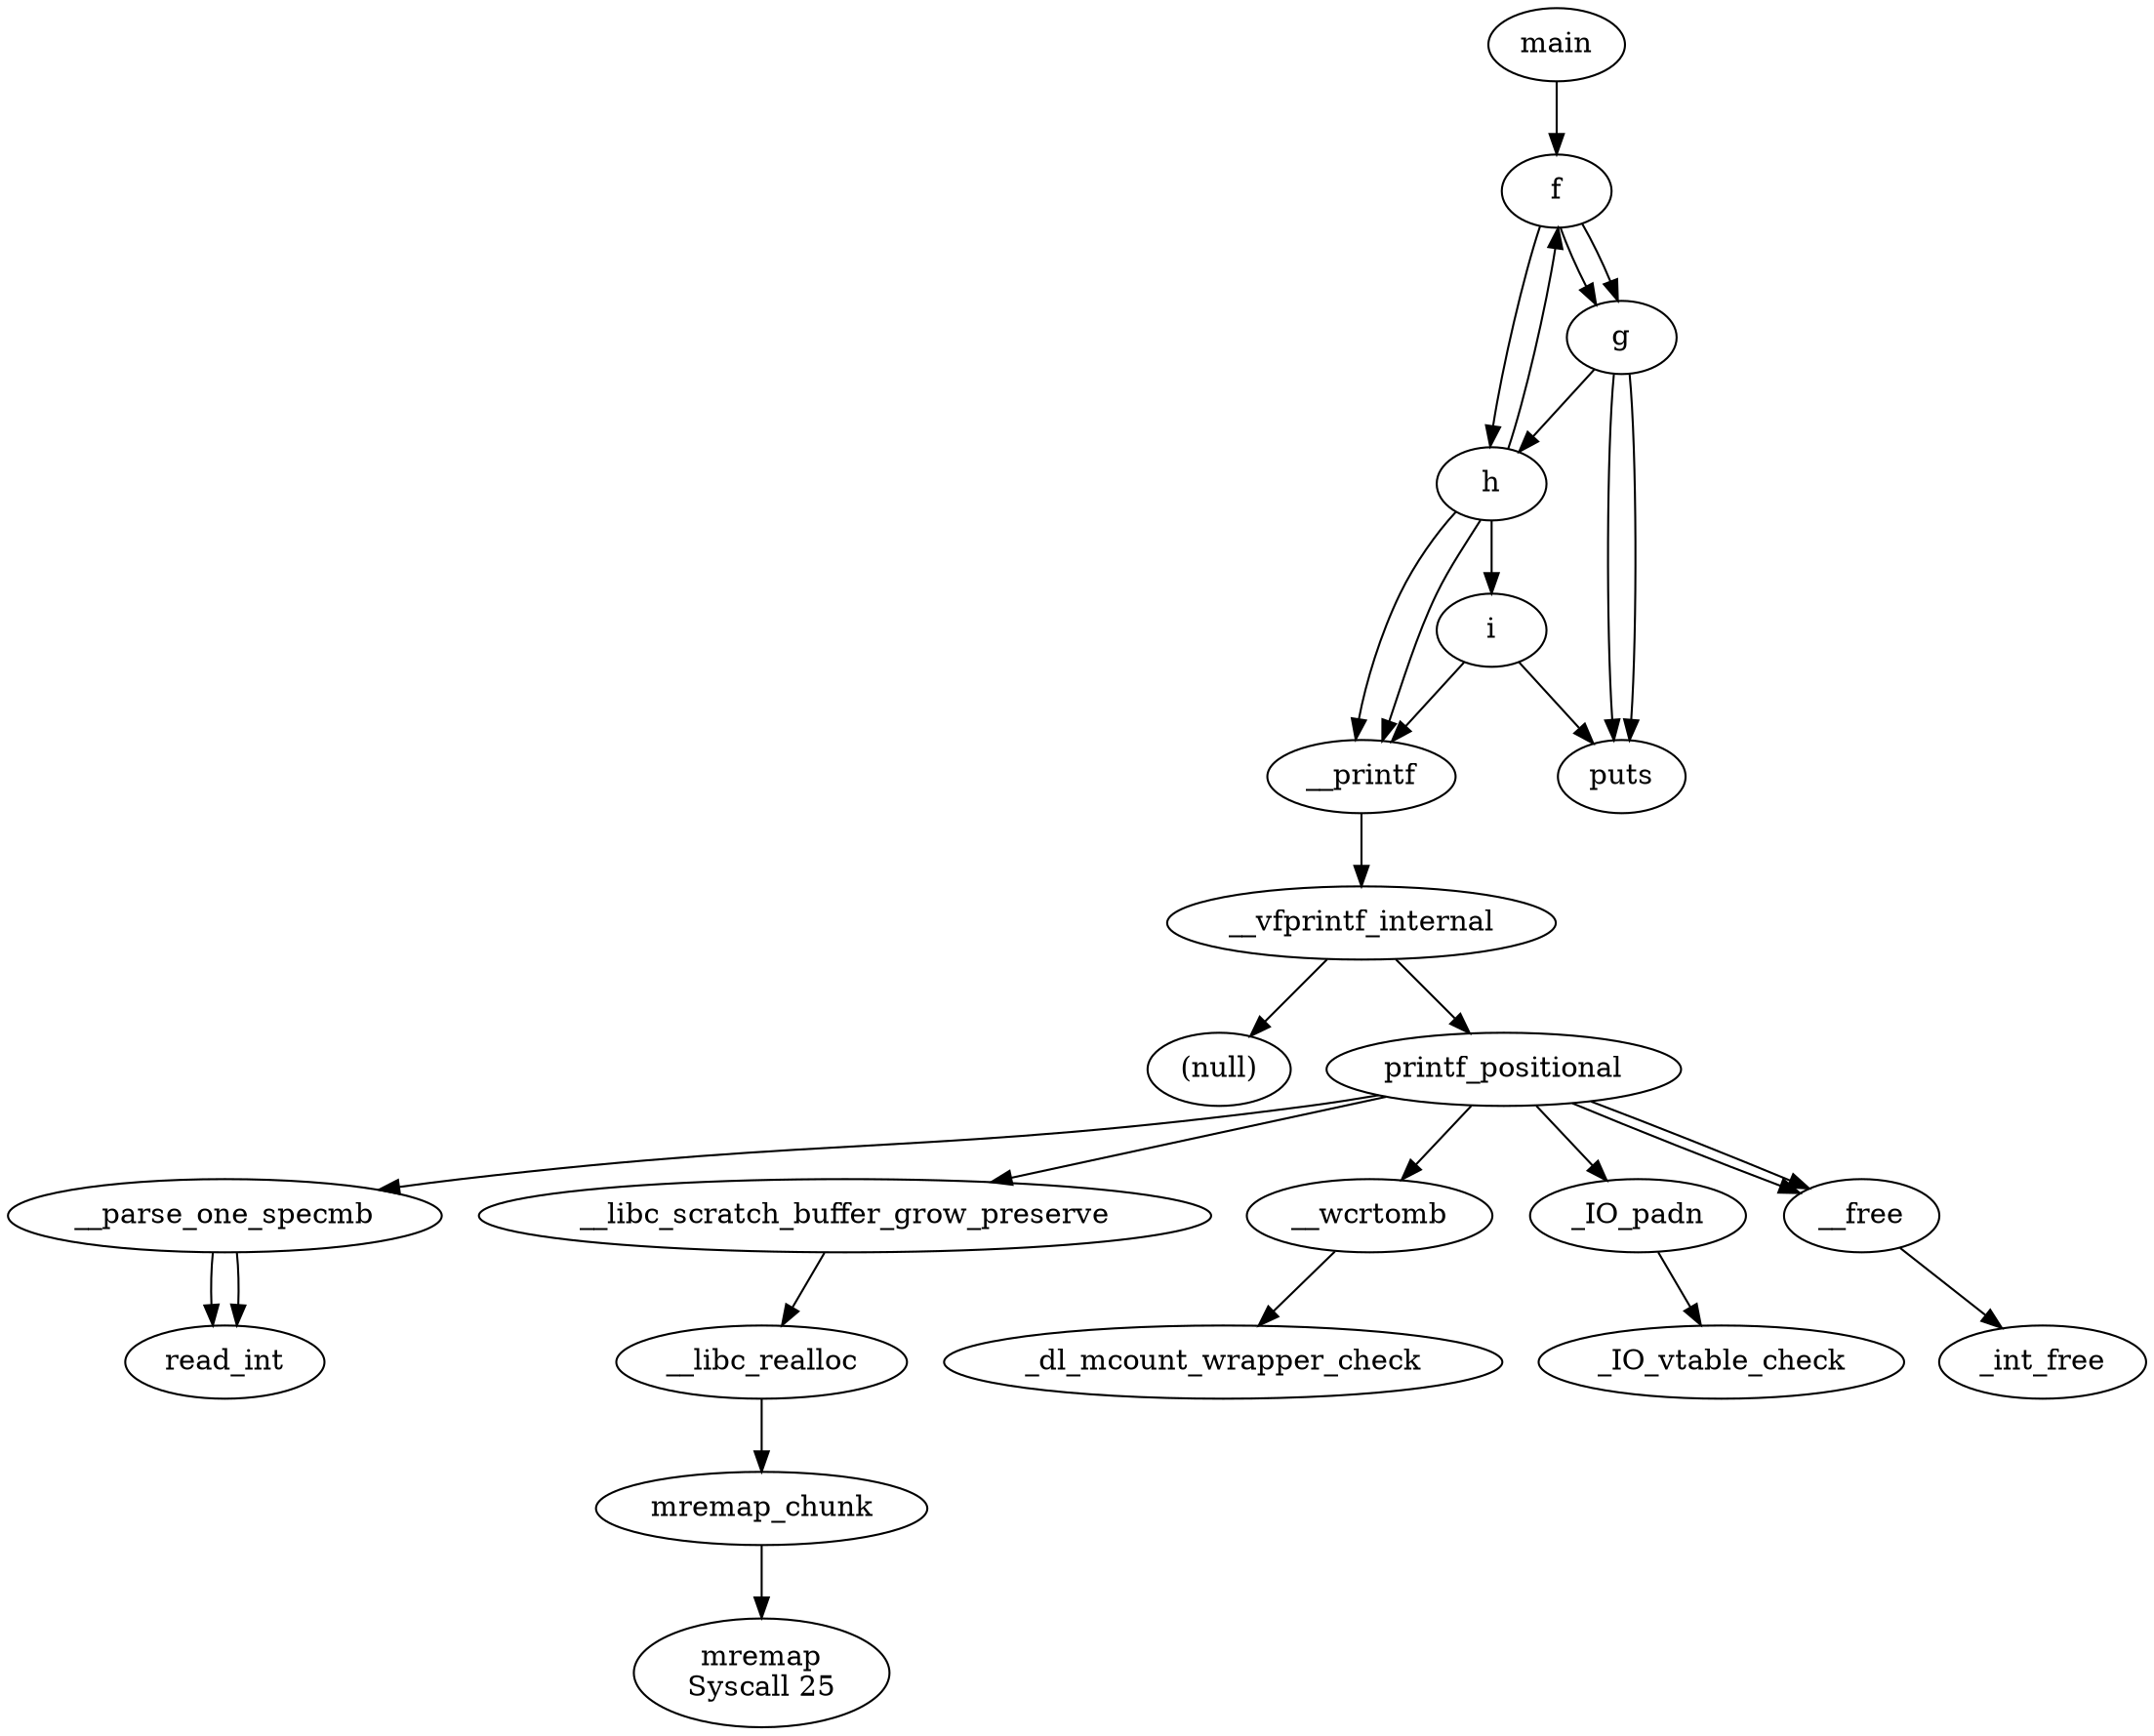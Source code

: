 digraph{
		"main" -> "f"
		"main"[label="\N\n"]
		"f" -> "g"
		"f" -> "g"
		"f" -> "h"
		"f"[label="\N\n"]
		"h" -> "f"
		"h" -> "__printf"
		"h" -> "__printf"
		"h" -> "i"
		"h"[label="\N\n"]
		"i" -> "__printf"
		"i" -> "puts"
		"i"[label="\N\n"]
		"puts"[label="\N\n"]
		"__printf" -> "__vfprintf_internal"
		"__printf"[label="\N\n"]
		"__vfprintf_internal" -> "(null)"
		"__vfprintf_internal" -> "printf_positional"
		"__vfprintf_internal"[label="\N\n"]
		"printf_positional" -> "__parse_one_specmb"
		"printf_positional" -> "__libc_scratch_buffer_grow_preserve"
		"printf_positional" -> "__wcrtomb"
		"printf_positional" -> "_IO_padn"
		"printf_positional" -> "__free"
		"printf_positional" -> "__free"
		"printf_positional"[label="\N\n"]
		"__free" -> "_int_free"
		"__free"[label="\N\n"]
		"_int_free"[label="\N\n"]
		"_IO_padn" -> "_IO_vtable_check"
		"_IO_padn"[label="\N\n"]
		"_IO_vtable_check"[label="\N\n"]
		"__wcrtomb" -> "_dl_mcount_wrapper_check"
		"__wcrtomb"[label="\N\n"]
		"_dl_mcount_wrapper_check"[label="\N\n"]
		"__libc_scratch_buffer_grow_preserve" -> "__libc_realloc"
		"__libc_scratch_buffer_grow_preserve"[label="\N\n"]
		"__libc_realloc" -> "mremap_chunk"
		"__libc_realloc"[label="\N\n"]
		"mremap_chunk" -> "mremap"
		"mremap_chunk"[label="\N\n"]
		"mremap"[label="\N\nSyscall 25\n"]
		"__parse_one_specmb" -> "read_int"
		"__parse_one_specmb" -> "read_int"
		"__parse_one_specmb"[label="\N\n"]
		"read_int"[label="\N\n"]
		"g" -> "h"
		"g" -> "puts"
		"g" -> "puts"
		"g"[label="\N\n"]
}
